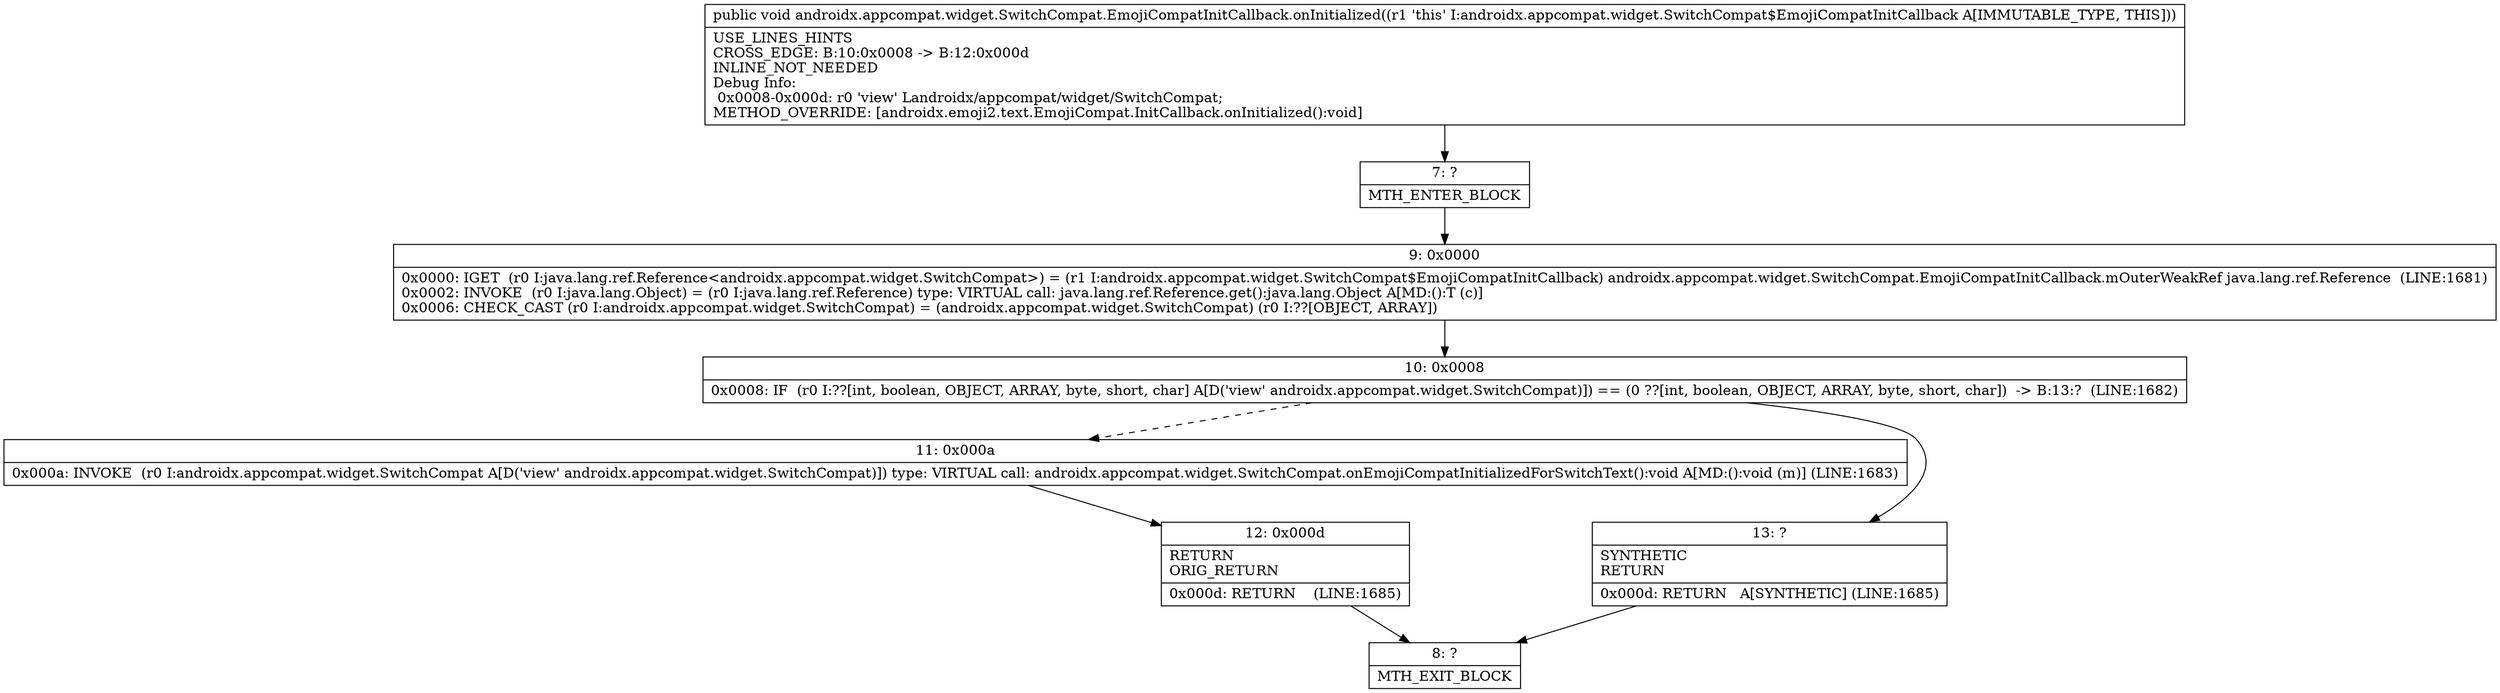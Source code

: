 digraph "CFG forandroidx.appcompat.widget.SwitchCompat.EmojiCompatInitCallback.onInitialized()V" {
Node_7 [shape=record,label="{7\:\ ?|MTH_ENTER_BLOCK\l}"];
Node_9 [shape=record,label="{9\:\ 0x0000|0x0000: IGET  (r0 I:java.lang.ref.Reference\<androidx.appcompat.widget.SwitchCompat\>) = (r1 I:androidx.appcompat.widget.SwitchCompat$EmojiCompatInitCallback) androidx.appcompat.widget.SwitchCompat.EmojiCompatInitCallback.mOuterWeakRef java.lang.ref.Reference  (LINE:1681)\l0x0002: INVOKE  (r0 I:java.lang.Object) = (r0 I:java.lang.ref.Reference) type: VIRTUAL call: java.lang.ref.Reference.get():java.lang.Object A[MD:():T (c)]\l0x0006: CHECK_CAST (r0 I:androidx.appcompat.widget.SwitchCompat) = (androidx.appcompat.widget.SwitchCompat) (r0 I:??[OBJECT, ARRAY]) \l}"];
Node_10 [shape=record,label="{10\:\ 0x0008|0x0008: IF  (r0 I:??[int, boolean, OBJECT, ARRAY, byte, short, char] A[D('view' androidx.appcompat.widget.SwitchCompat)]) == (0 ??[int, boolean, OBJECT, ARRAY, byte, short, char])  \-\> B:13:?  (LINE:1682)\l}"];
Node_11 [shape=record,label="{11\:\ 0x000a|0x000a: INVOKE  (r0 I:androidx.appcompat.widget.SwitchCompat A[D('view' androidx.appcompat.widget.SwitchCompat)]) type: VIRTUAL call: androidx.appcompat.widget.SwitchCompat.onEmojiCompatInitializedForSwitchText():void A[MD:():void (m)] (LINE:1683)\l}"];
Node_12 [shape=record,label="{12\:\ 0x000d|RETURN\lORIG_RETURN\l|0x000d: RETURN    (LINE:1685)\l}"];
Node_8 [shape=record,label="{8\:\ ?|MTH_EXIT_BLOCK\l}"];
Node_13 [shape=record,label="{13\:\ ?|SYNTHETIC\lRETURN\l|0x000d: RETURN   A[SYNTHETIC] (LINE:1685)\l}"];
MethodNode[shape=record,label="{public void androidx.appcompat.widget.SwitchCompat.EmojiCompatInitCallback.onInitialized((r1 'this' I:androidx.appcompat.widget.SwitchCompat$EmojiCompatInitCallback A[IMMUTABLE_TYPE, THIS]))  | USE_LINES_HINTS\lCROSS_EDGE: B:10:0x0008 \-\> B:12:0x000d\lINLINE_NOT_NEEDED\lDebug Info:\l  0x0008\-0x000d: r0 'view' Landroidx\/appcompat\/widget\/SwitchCompat;\lMETHOD_OVERRIDE: [androidx.emoji2.text.EmojiCompat.InitCallback.onInitialized():void]\l}"];
MethodNode -> Node_7;Node_7 -> Node_9;
Node_9 -> Node_10;
Node_10 -> Node_11[style=dashed];
Node_10 -> Node_13;
Node_11 -> Node_12;
Node_12 -> Node_8;
Node_13 -> Node_8;
}

